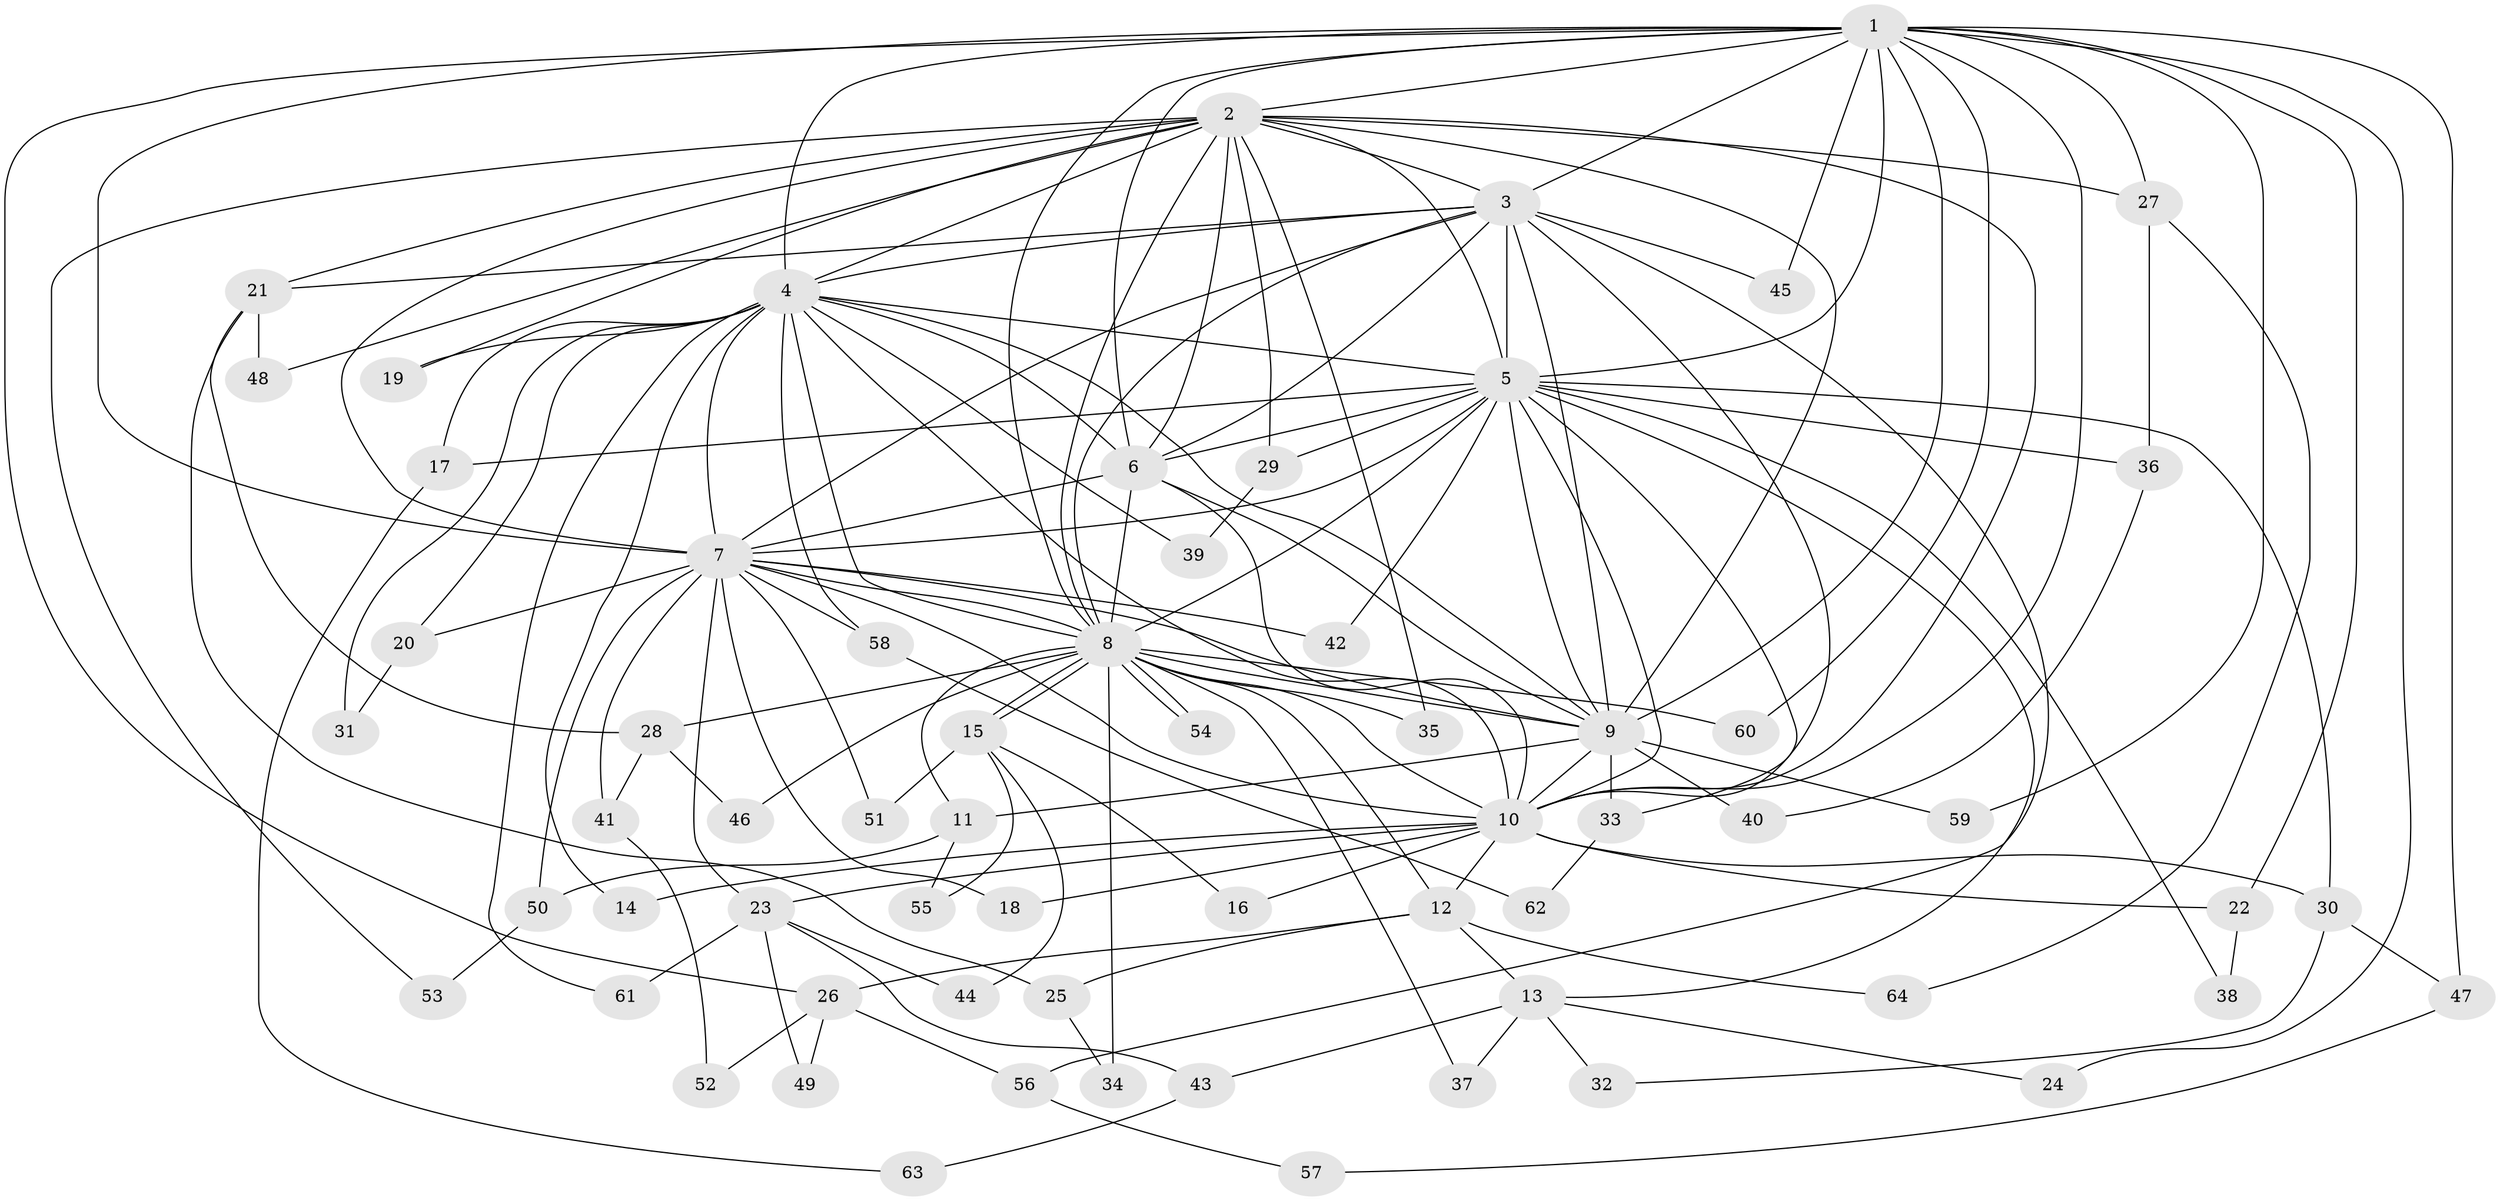 // coarse degree distribution, {6: 0.022727272727272728, 11: 0.022727272727272728, 18: 0.022727272727272728, 20: 0.022727272727272728, 1: 0.11363636363636363, 2: 0.45454545454545453, 5: 0.022727272727272728, 3: 0.20454545454545456, 8: 0.022727272727272728, 4: 0.09090909090909091}
// Generated by graph-tools (version 1.1) at 2025/47/03/04/25 21:47:17]
// undirected, 64 vertices, 153 edges
graph export_dot {
graph [start="1"]
  node [color=gray90,style=filled];
  1;
  2;
  3;
  4;
  5;
  6;
  7;
  8;
  9;
  10;
  11;
  12;
  13;
  14;
  15;
  16;
  17;
  18;
  19;
  20;
  21;
  22;
  23;
  24;
  25;
  26;
  27;
  28;
  29;
  30;
  31;
  32;
  33;
  34;
  35;
  36;
  37;
  38;
  39;
  40;
  41;
  42;
  43;
  44;
  45;
  46;
  47;
  48;
  49;
  50;
  51;
  52;
  53;
  54;
  55;
  56;
  57;
  58;
  59;
  60;
  61;
  62;
  63;
  64;
  1 -- 2;
  1 -- 3;
  1 -- 4;
  1 -- 5;
  1 -- 6;
  1 -- 7;
  1 -- 8;
  1 -- 9;
  1 -- 10;
  1 -- 22;
  1 -- 24;
  1 -- 26;
  1 -- 27;
  1 -- 45;
  1 -- 47;
  1 -- 59;
  1 -- 60;
  2 -- 3;
  2 -- 4;
  2 -- 5;
  2 -- 6;
  2 -- 7;
  2 -- 8;
  2 -- 9;
  2 -- 10;
  2 -- 19;
  2 -- 21;
  2 -- 27;
  2 -- 29;
  2 -- 35;
  2 -- 48;
  2 -- 53;
  3 -- 4;
  3 -- 5;
  3 -- 6;
  3 -- 7;
  3 -- 8;
  3 -- 9;
  3 -- 10;
  3 -- 21;
  3 -- 45;
  3 -- 56;
  4 -- 5;
  4 -- 6;
  4 -- 7;
  4 -- 8;
  4 -- 9;
  4 -- 10;
  4 -- 14;
  4 -- 17;
  4 -- 19;
  4 -- 20;
  4 -- 31;
  4 -- 39;
  4 -- 58;
  4 -- 61;
  5 -- 6;
  5 -- 7;
  5 -- 8;
  5 -- 9;
  5 -- 10;
  5 -- 13;
  5 -- 17;
  5 -- 29;
  5 -- 30;
  5 -- 33;
  5 -- 36;
  5 -- 38;
  5 -- 42;
  6 -- 7;
  6 -- 8;
  6 -- 9;
  6 -- 10;
  7 -- 8;
  7 -- 9;
  7 -- 10;
  7 -- 18;
  7 -- 20;
  7 -- 23;
  7 -- 41;
  7 -- 42;
  7 -- 50;
  7 -- 51;
  7 -- 58;
  8 -- 9;
  8 -- 10;
  8 -- 11;
  8 -- 12;
  8 -- 15;
  8 -- 15;
  8 -- 28;
  8 -- 34;
  8 -- 35;
  8 -- 37;
  8 -- 46;
  8 -- 54;
  8 -- 54;
  8 -- 60;
  9 -- 10;
  9 -- 11;
  9 -- 33;
  9 -- 40;
  9 -- 59;
  10 -- 12;
  10 -- 14;
  10 -- 16;
  10 -- 18;
  10 -- 22;
  10 -- 23;
  10 -- 30;
  11 -- 50;
  11 -- 55;
  12 -- 13;
  12 -- 25;
  12 -- 26;
  12 -- 64;
  13 -- 24;
  13 -- 32;
  13 -- 37;
  13 -- 43;
  15 -- 16;
  15 -- 44;
  15 -- 51;
  15 -- 55;
  17 -- 63;
  20 -- 31;
  21 -- 25;
  21 -- 28;
  21 -- 48;
  22 -- 38;
  23 -- 43;
  23 -- 44;
  23 -- 49;
  23 -- 61;
  25 -- 34;
  26 -- 49;
  26 -- 52;
  26 -- 56;
  27 -- 36;
  27 -- 64;
  28 -- 41;
  28 -- 46;
  29 -- 39;
  30 -- 32;
  30 -- 47;
  33 -- 62;
  36 -- 40;
  41 -- 52;
  43 -- 63;
  47 -- 57;
  50 -- 53;
  56 -- 57;
  58 -- 62;
}
